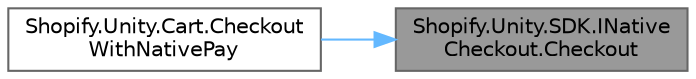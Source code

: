 digraph "Shopify.Unity.SDK.INativeCheckout.Checkout"
{
 // LATEX_PDF_SIZE
  bgcolor="transparent";
  edge [fontname=Helvetica,fontsize=10,labelfontname=Helvetica,labelfontsize=10];
  node [fontname=Helvetica,fontsize=10,shape=box,height=0.2,width=0.4];
  rankdir="RL";
  Node1 [id="Node000001",label="Shopify.Unity.SDK.INative\lCheckout.Checkout",height=0.2,width=0.4,color="gray40", fillcolor="grey60", style="filled", fontcolor="black",tooltip="Display the native payment sheet to perform a native payment."];
  Node1 -> Node2 [id="edge1_Node000001_Node000002",dir="back",color="steelblue1",style="solid",tooltip=" "];
  Node2 [id="Node000002",label="Shopify.Unity.Cart.Checkout\lWithNativePay",height=0.2,width=0.4,color="grey40", fillcolor="white", style="filled",URL="$class_shopify_1_1_unity_1_1_cart.html#af9df57cf27df2d789df7fcc3cdf4564c",tooltip="Launches a platform-specific native pay UI for checking out the Cart's contents. Currently supported ..."];
}
